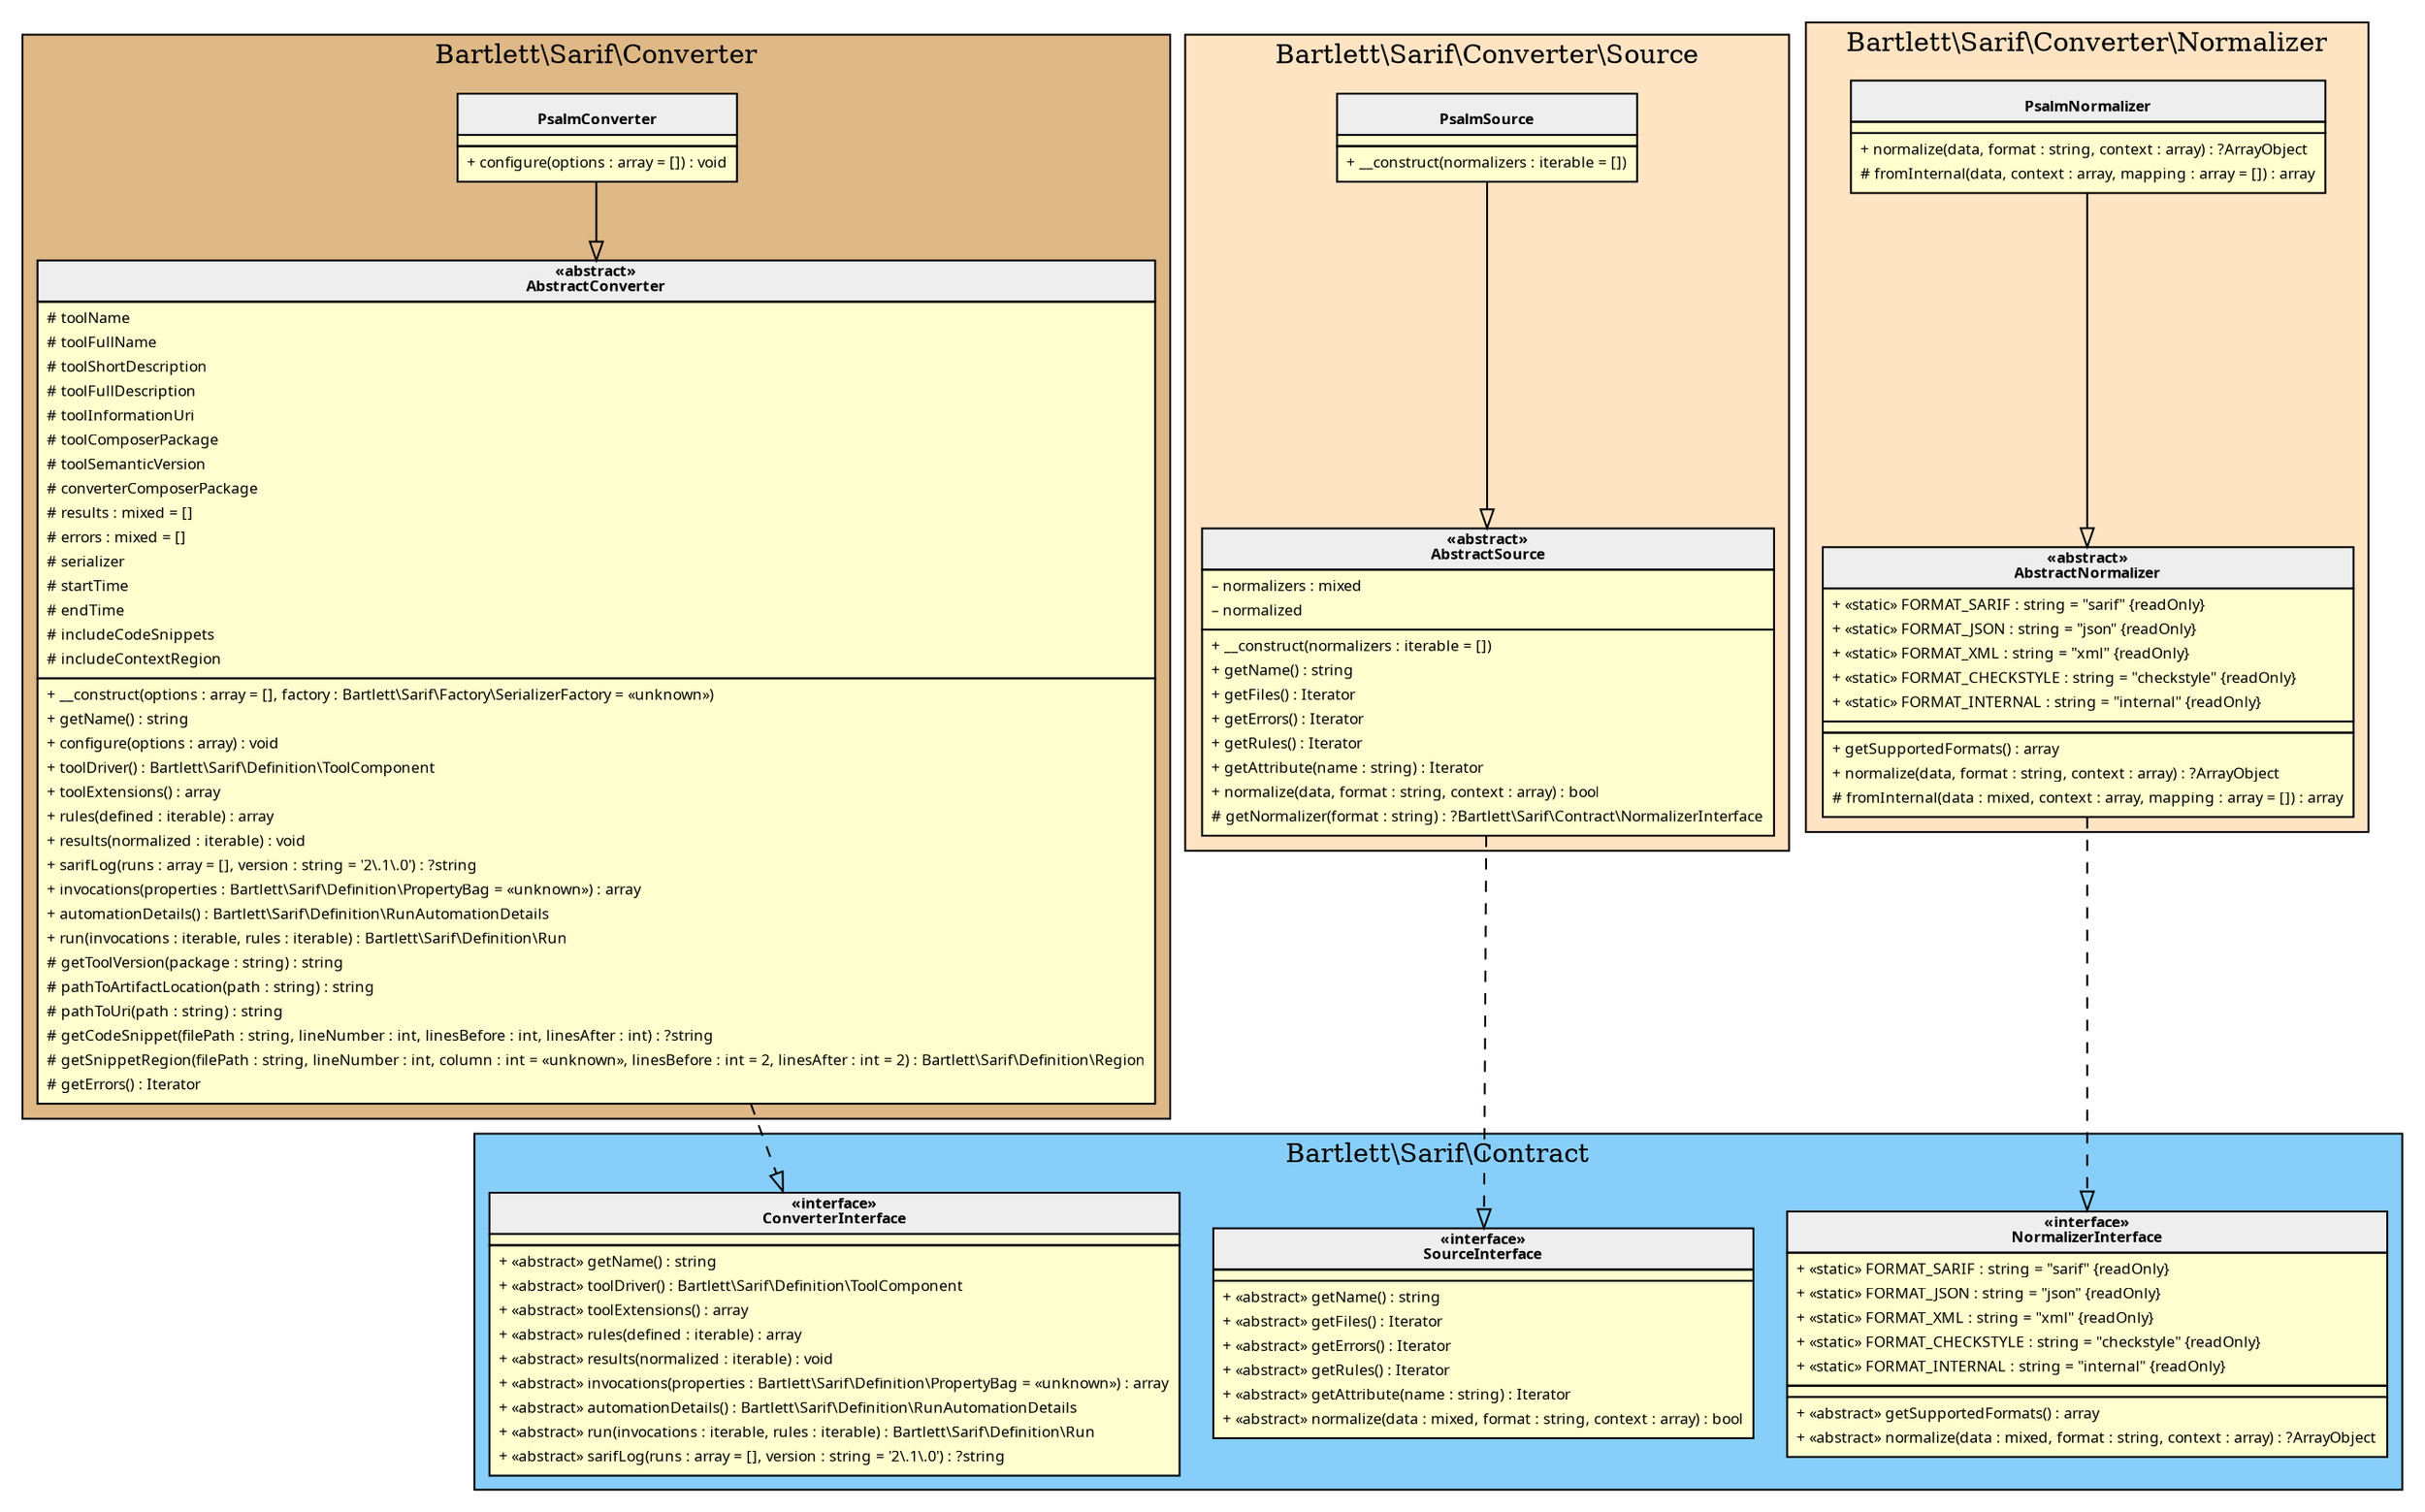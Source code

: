 digraph {
  graph [name="G" overlap="false" rankdir="TB" bgcolor="transparent"]
  node [fontname="Verdana" fontsize=8 shape="none" margin=0 fillcolor="#FEFECE" style="filled"]
  edge [fontname="Verdana" fontsize=8]
  subgraph cluster_0 {
    graph [bgcolor="BurlyWood"]
    label = "Bartlett\\Sarif\\Converter"
    "Bartlett\\Sarif\\Converter\\PsalmConverter" [shape="none" label=<
<table cellspacing="0" border="0" cellborder="1">
    <tr><td bgcolor="#eeeeee"><b><br/>PsalmConverter</b></td></tr>
    <tr><td></td></tr>
    <tr><td><table border="0" cellspacing="0" cellpadding="2">
    <tr><td align="left">+ configure(options : array = []) : void</td></tr>
</table></td></tr>
</table>>]
    "Bartlett\\Sarif\\Converter\\AbstractConverter" [shape="none" label=<
<table cellspacing="0" border="0" cellborder="1">
    <tr><td bgcolor="#eeeeee"><b>«abstract»<br/>AbstractConverter</b></td></tr>
    <tr><td><table border="0" cellspacing="0" cellpadding="2">
    <tr><td align="left"># toolName</td></tr>
    <tr><td align="left"># toolFullName</td></tr>
    <tr><td align="left"># toolShortDescription</td></tr>
    <tr><td align="left"># toolFullDescription</td></tr>
    <tr><td align="left"># toolInformationUri</td></tr>
    <tr><td align="left"># toolComposerPackage</td></tr>
    <tr><td align="left"># toolSemanticVersion</td></tr>
    <tr><td align="left"># converterComposerPackage</td></tr>
    <tr><td align="left"># results : mixed = []</td></tr>
    <tr><td align="left"># errors : mixed = []</td></tr>
    <tr><td align="left"># serializer</td></tr>
    <tr><td align="left"># startTime</td></tr>
    <tr><td align="left"># endTime</td></tr>
    <tr><td align="left"># includeCodeSnippets</td></tr>
    <tr><td align="left"># includeContextRegion</td></tr>
</table></td></tr>
    <tr><td><table border="0" cellspacing="0" cellpadding="2">
    <tr><td align="left">+ __construct(options : array = [], factory : Bartlett\\Sarif\\Factory\\SerializerFactory = «unknown»)</td></tr>
    <tr><td align="left">+ getName() : string</td></tr>
    <tr><td align="left">+ configure(options : array) : void</td></tr>
    <tr><td align="left">+ toolDriver() : Bartlett\\Sarif\\Definition\\ToolComponent</td></tr>
    <tr><td align="left">+ toolExtensions() : array</td></tr>
    <tr><td align="left">+ rules(defined : iterable) : array</td></tr>
    <tr><td align="left">+ results(normalized : iterable) : void</td></tr>
    <tr><td align="left">+ sarifLog(runs : array = [], version : string = '2\.1\.0') : ?string</td></tr>
    <tr><td align="left">+ invocations(properties : Bartlett\\Sarif\\Definition\\PropertyBag = «unknown») : array</td></tr>
    <tr><td align="left">+ automationDetails() : Bartlett\\Sarif\\Definition\\RunAutomationDetails</td></tr>
    <tr><td align="left">+ run(invocations : iterable, rules : iterable) : Bartlett\\Sarif\\Definition\\Run</td></tr>
    <tr><td align="left"># getToolVersion(package : string) : string</td></tr>
    <tr><td align="left"># pathToArtifactLocation(path : string) : string</td></tr>
    <tr><td align="left"># pathToUri(path : string) : string</td></tr>
    <tr><td align="left"># getCodeSnippet(filePath : string, lineNumber : int, linesBefore : int, linesAfter : int) : ?string</td></tr>
    <tr><td align="left"># getSnippetRegion(filePath : string, lineNumber : int, column : int = «unknown», linesBefore : int = 2, linesAfter : int = 2) : Bartlett\\Sarif\\Definition\\Region</td></tr>
    <tr><td align="left"># getErrors() : Iterator</td></tr>
</table></td></tr>
</table>>]
  }
  subgraph cluster_1 {
    graph [bgcolor="LightSkyBlue"]
    label = "Bartlett\\Sarif\\Contract"
    "Bartlett\\Sarif\\Contract\\ConverterInterface" [shape="none" label=<
<table cellspacing="0" border="0" cellborder="1">
    <tr><td bgcolor="#eeeeee"><b>«interface»<br/>ConverterInterface</b></td></tr>
    <tr><td></td></tr>
    <tr><td><table border="0" cellspacing="0" cellpadding="2">
    <tr><td align="left">+ «abstract» getName() : string</td></tr>
    <tr><td align="left">+ «abstract» toolDriver() : Bartlett\\Sarif\\Definition\\ToolComponent</td></tr>
    <tr><td align="left">+ «abstract» toolExtensions() : array</td></tr>
    <tr><td align="left">+ «abstract» rules(defined : iterable) : array</td></tr>
    <tr><td align="left">+ «abstract» results(normalized : iterable) : void</td></tr>
    <tr><td align="left">+ «abstract» invocations(properties : Bartlett\\Sarif\\Definition\\PropertyBag = «unknown») : array</td></tr>
    <tr><td align="left">+ «abstract» automationDetails() : Bartlett\\Sarif\\Definition\\RunAutomationDetails</td></tr>
    <tr><td align="left">+ «abstract» run(invocations : iterable, rules : iterable) : Bartlett\\Sarif\\Definition\\Run</td></tr>
    <tr><td align="left">+ «abstract» sarifLog(runs : array = [], version : string = '2\.1\.0') : ?string</td></tr>
</table></td></tr>
</table>>]
    "Bartlett\\Sarif\\Contract\\SourceInterface" [shape="none" label=<
<table cellspacing="0" border="0" cellborder="1">
    <tr><td bgcolor="#eeeeee"><b>«interface»<br/>SourceInterface</b></td></tr>
    <tr><td></td></tr>
    <tr><td><table border="0" cellspacing="0" cellpadding="2">
    <tr><td align="left">+ «abstract» getName() : string</td></tr>
    <tr><td align="left">+ «abstract» getFiles() : Iterator</td></tr>
    <tr><td align="left">+ «abstract» getErrors() : Iterator</td></tr>
    <tr><td align="left">+ «abstract» getRules() : Iterator</td></tr>
    <tr><td align="left">+ «abstract» getAttribute(name : string) : Iterator</td></tr>
    <tr><td align="left">+ «abstract» normalize(data : mixed, format : string, context : array) : bool</td></tr>
</table></td></tr>
</table>>]
    "Bartlett\\Sarif\\Contract\\NormalizerInterface" [shape="none" label=<
<table cellspacing="0" border="0" cellborder="1">
    <tr><td bgcolor="#eeeeee"><b>«interface»<br/>NormalizerInterface</b></td></tr>
    <tr><td><table border="0" cellspacing="0" cellpadding="2">
    <tr><td align="left">+ «static» FORMAT_SARIF : string = "sarif" {readOnly}</td></tr>
    <tr><td align="left">+ «static» FORMAT_JSON : string = "json" {readOnly}</td></tr>
    <tr><td align="left">+ «static» FORMAT_XML : string = "xml" {readOnly}</td></tr>
    <tr><td align="left">+ «static» FORMAT_CHECKSTYLE : string = "checkstyle" {readOnly}</td></tr>
    <tr><td align="left">+ «static» FORMAT_INTERNAL : string = "internal" {readOnly}</td></tr>
</table></td></tr>
    <tr><td></td></tr>
    <tr><td><table border="0" cellspacing="0" cellpadding="2">
    <tr><td align="left">+ «abstract» getSupportedFormats() : array</td></tr>
    <tr><td align="left">+ «abstract» normalize(data : mixed, format : string, context : array) : ?ArrayObject</td></tr>
</table></td></tr>
</table>>]
  }
  subgraph cluster_2 {
    graph [bgcolor="Bisque"]
    label = "Bartlett\\Sarif\\Converter\\Source"
    "Bartlett\\Sarif\\Converter\\Source\\PsalmSource" [shape="none" label=<
<table cellspacing="0" border="0" cellborder="1">
    <tr><td bgcolor="#eeeeee"><b><br/>PsalmSource</b></td></tr>
    <tr><td></td></tr>
    <tr><td><table border="0" cellspacing="0" cellpadding="2">
    <tr><td align="left">+ __construct(normalizers : iterable = [])</td></tr>
</table></td></tr>
</table>>]
    "Bartlett\\Sarif\\Converter\\Source\\AbstractSource" [shape="none" label=<
<table cellspacing="0" border="0" cellborder="1">
    <tr><td bgcolor="#eeeeee"><b>«abstract»<br/>AbstractSource</b></td></tr>
    <tr><td><table border="0" cellspacing="0" cellpadding="2">
    <tr><td align="left">– normalizers : mixed</td></tr>
    <tr><td align="left">– normalized</td></tr>
</table></td></tr>
    <tr><td><table border="0" cellspacing="0" cellpadding="2">
    <tr><td align="left">+ __construct(normalizers : iterable = [])</td></tr>
    <tr><td align="left">+ getName() : string</td></tr>
    <tr><td align="left">+ getFiles() : Iterator</td></tr>
    <tr><td align="left">+ getErrors() : Iterator</td></tr>
    <tr><td align="left">+ getRules() : Iterator</td></tr>
    <tr><td align="left">+ getAttribute(name : string) : Iterator</td></tr>
    <tr><td align="left">+ normalize(data, format : string, context : array) : bool</td></tr>
    <tr><td align="left"># getNormalizer(format : string) : ?Bartlett\\Sarif\\Contract\\NormalizerInterface</td></tr>
</table></td></tr>
</table>>]
  }
  subgraph cluster_3 {
    graph [bgcolor="Bisque"]
    label = "Bartlett\\Sarif\\Converter\\Normalizer"
    "Bartlett\\Sarif\\Converter\\Normalizer\\PsalmNormalizer" [shape="none" label=<
<table cellspacing="0" border="0" cellborder="1">
    <tr><td bgcolor="#eeeeee"><b><br/>PsalmNormalizer</b></td></tr>
    <tr><td></td></tr>
    <tr><td><table border="0" cellspacing="0" cellpadding="2">
    <tr><td align="left">+ normalize(data, format : string, context : array) : ?ArrayObject</td></tr>
    <tr><td align="left"># fromInternal(data, context : array, mapping : array = []) : array</td></tr>
</table></td></tr>
</table>>]
    "Bartlett\\Sarif\\Converter\\Normalizer\\AbstractNormalizer" [shape="none" label=<
<table cellspacing="0" border="0" cellborder="1">
    <tr><td bgcolor="#eeeeee"><b>«abstract»<br/>AbstractNormalizer</b></td></tr>
    <tr><td><table border="0" cellspacing="0" cellpadding="2">
    <tr><td align="left">+ «static» FORMAT_SARIF : string = "sarif" {readOnly}</td></tr>
    <tr><td align="left">+ «static» FORMAT_JSON : string = "json" {readOnly}</td></tr>
    <tr><td align="left">+ «static» FORMAT_XML : string = "xml" {readOnly}</td></tr>
    <tr><td align="left">+ «static» FORMAT_CHECKSTYLE : string = "checkstyle" {readOnly}</td></tr>
    <tr><td align="left">+ «static» FORMAT_INTERNAL : string = "internal" {readOnly}</td></tr>
</table></td></tr>
    <tr><td></td></tr>
    <tr><td><table border="0" cellspacing="0" cellpadding="2">
    <tr><td align="left">+ getSupportedFormats() : array</td></tr>
    <tr><td align="left">+ normalize(data, format : string, context : array) : ?ArrayObject</td></tr>
    <tr><td align="left"># fromInternal(data : mixed, context : array, mapping : array = []) : array</td></tr>
</table></td></tr>
</table>>]
  }
  "Bartlett\\Sarif\\Converter\\AbstractConverter" -> "Bartlett\\Sarif\\Contract\\ConverterInterface" [arrowhead="empty" style="dashed"]
  "Bartlett\\Sarif\\Converter\\PsalmConverter" -> "Bartlett\\Sarif\\Converter\\AbstractConverter" [arrowhead="empty" style="filled"]
  "Bartlett\\Sarif\\Converter\\Source\\AbstractSource" -> "Bartlett\\Sarif\\Contract\\SourceInterface" [arrowhead="empty" style="dashed"]
  "Bartlett\\Sarif\\Converter\\Source\\PsalmSource" -> "Bartlett\\Sarif\\Converter\\Source\\AbstractSource" [arrowhead="empty" style="filled"]
  "Bartlett\\Sarif\\Converter\\Normalizer\\AbstractNormalizer" -> "Bartlett\\Sarif\\Contract\\NormalizerInterface" [arrowhead="empty" style="dashed"]
  "Bartlett\\Sarif\\Converter\\Normalizer\\PsalmNormalizer" -> "Bartlett\\Sarif\\Converter\\Normalizer\\AbstractNormalizer" [arrowhead="empty" style="filled"]
}

